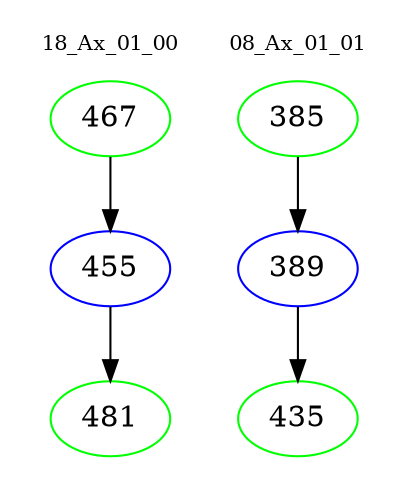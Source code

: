 digraph{
subgraph cluster_0 {
color = white
label = "18_Ax_01_00";
fontsize=10;
T0_467 [label="467", color="green"]
T0_467 -> T0_455 [color="black"]
T0_455 [label="455", color="blue"]
T0_455 -> T0_481 [color="black"]
T0_481 [label="481", color="green"]
}
subgraph cluster_1 {
color = white
label = "08_Ax_01_01";
fontsize=10;
T1_385 [label="385", color="green"]
T1_385 -> T1_389 [color="black"]
T1_389 [label="389", color="blue"]
T1_389 -> T1_435 [color="black"]
T1_435 [label="435", color="green"]
}
}
